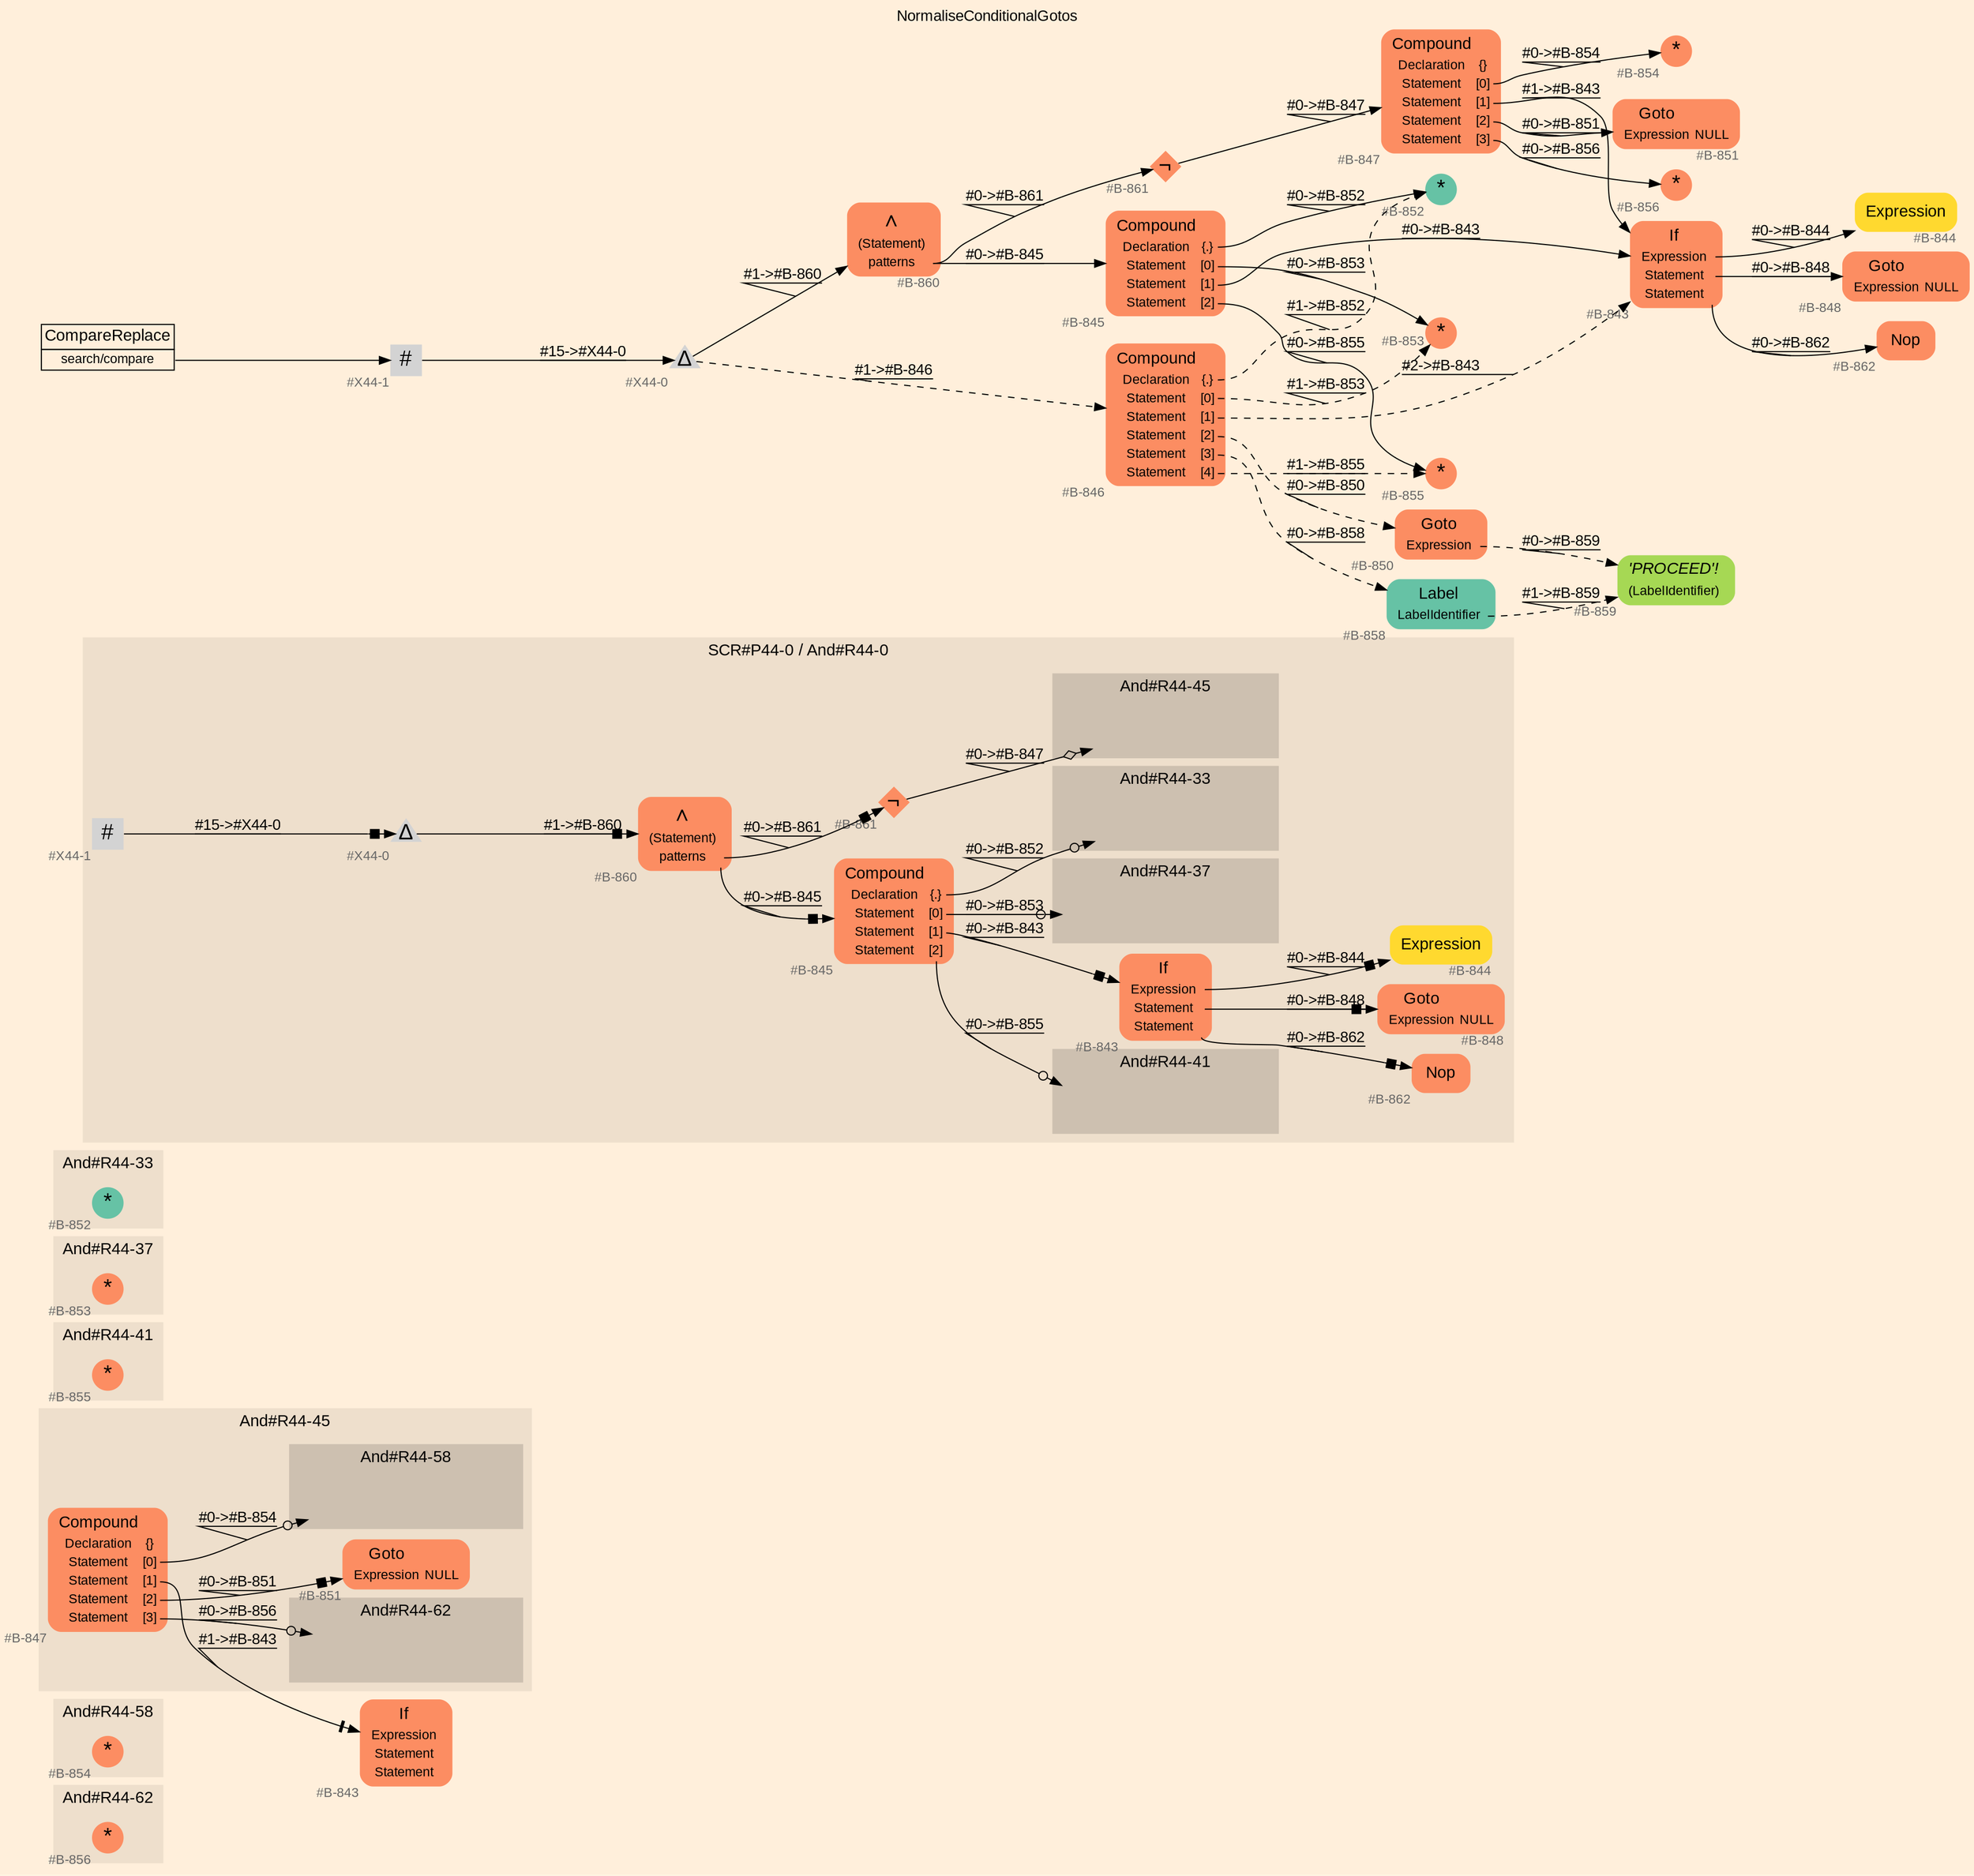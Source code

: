 digraph "NormaliseConditionalGotos" {
label = "NormaliseConditionalGotos"
labelloc = t
graph [
    rankdir = "LR"
    ranksep = 0.3
    bgcolor = antiquewhite1
    color = black
    fontcolor = black
    fontname = "Arial"
];
node [
    fontname = "Arial"
];
edge [
    fontname = "Arial"
];

// -------------------- figure And#R44-62 --------------------
// -------- region And#R44-62 ----------
subgraph "clusterAnd#R44-62" {
    label = "And#R44-62"
    style = "filled"
    color = antiquewhite2
    fontsize = "15"
    // -------- block And#R44-62/#B-856 ----------
    "And#R44-62/#B-856" [
        fillcolor = "/set28/2"
        xlabel = "#B-856"
        fontsize = "12"
        fontcolor = grey40
        shape = "circle"
        label = <<FONT COLOR="black" POINT-SIZE="20">*</FONT>>
        style = "filled"
        penwidth = 0.0
        fixedsize = true
        width = 0.4
        height = 0.4
    ];
    
}


// -------------------- figure And#R44-58 --------------------
// -------- region And#R44-58 ----------
subgraph "clusterAnd#R44-58" {
    label = "And#R44-58"
    style = "filled"
    color = antiquewhite2
    fontsize = "15"
    // -------- block And#R44-58/#B-854 ----------
    "And#R44-58/#B-854" [
        fillcolor = "/set28/2"
        xlabel = "#B-854"
        fontsize = "12"
        fontcolor = grey40
        shape = "circle"
        label = <<FONT COLOR="black" POINT-SIZE="20">*</FONT>>
        style = "filled"
        penwidth = 0.0
        fixedsize = true
        width = 0.4
        height = 0.4
    ];
    
}


// -------------------- figure And#R44-45 --------------------
// -------- region And#R44-45 ----------
subgraph "clusterAnd#R44-45" {
    label = "And#R44-45"
    style = "filled"
    color = antiquewhite2
    fontsize = "15"
    // -------- block And#R44-45/#B-847 ----------
    "And#R44-45/#B-847" [
        fillcolor = "/set28/2"
        xlabel = "#B-847"
        fontsize = "12"
        fontcolor = grey40
        shape = "plaintext"
        label = <<TABLE BORDER="0" CELLBORDER="0" CELLSPACING="0">
         <TR><TD><FONT COLOR="black" POINT-SIZE="15">Compound</FONT></TD></TR>
         <TR><TD><FONT COLOR="black" POINT-SIZE="12">Declaration</FONT></TD><TD PORT="port0"><FONT COLOR="black" POINT-SIZE="12">{}</FONT></TD></TR>
         <TR><TD><FONT COLOR="black" POINT-SIZE="12">Statement</FONT></TD><TD PORT="port1"><FONT COLOR="black" POINT-SIZE="12">[0]</FONT></TD></TR>
         <TR><TD><FONT COLOR="black" POINT-SIZE="12">Statement</FONT></TD><TD PORT="port2"><FONT COLOR="black" POINT-SIZE="12">[1]</FONT></TD></TR>
         <TR><TD><FONT COLOR="black" POINT-SIZE="12">Statement</FONT></TD><TD PORT="port3"><FONT COLOR="black" POINT-SIZE="12">[2]</FONT></TD></TR>
         <TR><TD><FONT COLOR="black" POINT-SIZE="12">Statement</FONT></TD><TD PORT="port4"><FONT COLOR="black" POINT-SIZE="12">[3]</FONT></TD></TR>
        </TABLE>>
        style = "rounded,filled"
    ];
    
    // -------- block And#R44-45/#B-851 ----------
    "And#R44-45/#B-851" [
        fillcolor = "/set28/2"
        xlabel = "#B-851"
        fontsize = "12"
        fontcolor = grey40
        shape = "plaintext"
        label = <<TABLE BORDER="0" CELLBORDER="0" CELLSPACING="0">
         <TR><TD><FONT COLOR="black" POINT-SIZE="15">Goto</FONT></TD></TR>
         <TR><TD><FONT COLOR="black" POINT-SIZE="12">Expression</FONT></TD><TD PORT="port0"><FONT COLOR="black" POINT-SIZE="12">NULL</FONT></TD></TR>
        </TABLE>>
        style = "rounded,filled"
    ];
    
    // -------- region And#R44-45/And#R44-58 ----------
    subgraph "clusterAnd#R44-45/And#R44-58" {
        label = "And#R44-58"
        style = "filled"
        color = antiquewhite3
        fontsize = "15"
        // -------- block And#R44-45/And#R44-58/#B-854 ----------
        "And#R44-45/And#R44-58/#B-854" [
            fillcolor = "/set28/2"
            xlabel = "#B-854"
            fontsize = "12"
            fontcolor = grey40
            shape = "none"
            style = "invisible"
        ];
        
    }
    
    // -------- region And#R44-45/And#R44-62 ----------
    subgraph "clusterAnd#R44-45/And#R44-62" {
        label = "And#R44-62"
        style = "filled"
        color = antiquewhite3
        fontsize = "15"
        // -------- block And#R44-45/And#R44-62/#B-856 ----------
        "And#R44-45/And#R44-62/#B-856" [
            fillcolor = "/set28/2"
            xlabel = "#B-856"
            fontsize = "12"
            fontcolor = grey40
            shape = "none"
            style = "invisible"
        ];
        
    }
    
}

// -------- block And#R44-45/#B-843 ----------
"And#R44-45/#B-843" [
    fillcolor = "/set28/2"
    xlabel = "#B-843"
    fontsize = "12"
    fontcolor = grey40
    shape = "plaintext"
    label = <<TABLE BORDER="0" CELLBORDER="0" CELLSPACING="0">
     <TR><TD><FONT COLOR="black" POINT-SIZE="15">If</FONT></TD></TR>
     <TR><TD><FONT COLOR="black" POINT-SIZE="12">Expression</FONT></TD><TD PORT="port0"></TD></TR>
     <TR><TD><FONT COLOR="black" POINT-SIZE="12">Statement</FONT></TD><TD PORT="port1"></TD></TR>
     <TR><TD><FONT COLOR="black" POINT-SIZE="12">Statement</FONT></TD><TD PORT="port2"></TD></TR>
    </TABLE>>
    style = "rounded,filled"
];

"And#R44-45/#B-847":port1 -> "And#R44-45/And#R44-58/#B-854" [
    arrowhead="normalnoneodot"
    label = "#0-&gt;#B-854"
    decorate = true
    color = black
    fontcolor = black
];

"And#R44-45/#B-847":port2 -> "And#R44-45/#B-843" [
    arrowhead="normalnonetee"
    label = "#1-&gt;#B-843"
    decorate = true
    color = black
    fontcolor = black
];

"And#R44-45/#B-847":port3 -> "And#R44-45/#B-851" [
    arrowhead="normalnonebox"
    label = "#0-&gt;#B-851"
    decorate = true
    color = black
    fontcolor = black
];

"And#R44-45/#B-847":port4 -> "And#R44-45/And#R44-62/#B-856" [
    arrowhead="normalnoneodot"
    label = "#0-&gt;#B-856"
    decorate = true
    color = black
    fontcolor = black
];


// -------------------- figure And#R44-41 --------------------
// -------- region And#R44-41 ----------
subgraph "clusterAnd#R44-41" {
    label = "And#R44-41"
    style = "filled"
    color = antiquewhite2
    fontsize = "15"
    // -------- block And#R44-41/#B-855 ----------
    "And#R44-41/#B-855" [
        fillcolor = "/set28/2"
        xlabel = "#B-855"
        fontsize = "12"
        fontcolor = grey40
        shape = "circle"
        label = <<FONT COLOR="black" POINT-SIZE="20">*</FONT>>
        style = "filled"
        penwidth = 0.0
        fixedsize = true
        width = 0.4
        height = 0.4
    ];
    
}


// -------------------- figure And#R44-37 --------------------
// -------- region And#R44-37 ----------
subgraph "clusterAnd#R44-37" {
    label = "And#R44-37"
    style = "filled"
    color = antiquewhite2
    fontsize = "15"
    // -------- block And#R44-37/#B-853 ----------
    "And#R44-37/#B-853" [
        fillcolor = "/set28/2"
        xlabel = "#B-853"
        fontsize = "12"
        fontcolor = grey40
        shape = "circle"
        label = <<FONT COLOR="black" POINT-SIZE="20">*</FONT>>
        style = "filled"
        penwidth = 0.0
        fixedsize = true
        width = 0.4
        height = 0.4
    ];
    
}


// -------------------- figure And#R44-33 --------------------
// -------- region And#R44-33 ----------
subgraph "clusterAnd#R44-33" {
    label = "And#R44-33"
    style = "filled"
    color = antiquewhite2
    fontsize = "15"
    // -------- block And#R44-33/#B-852 ----------
    "And#R44-33/#B-852" [
        fillcolor = "/set28/1"
        xlabel = "#B-852"
        fontsize = "12"
        fontcolor = grey40
        shape = "circle"
        label = <<FONT COLOR="black" POINT-SIZE="20">*</FONT>>
        style = "filled"
        penwidth = 0.0
        fixedsize = true
        width = 0.4
        height = 0.4
    ];
    
}


// -------------------- figure And#R44-0 --------------------
// -------- region And#R44-0 ----------
subgraph "clusterAnd#R44-0" {
    label = "SCR#P44-0 / And#R44-0"
    style = "filled"
    color = antiquewhite2
    fontsize = "15"
    // -------- block And#R44-0/#B-843 ----------
    "And#R44-0/#B-843" [
        fillcolor = "/set28/2"
        xlabel = "#B-843"
        fontsize = "12"
        fontcolor = grey40
        shape = "plaintext"
        label = <<TABLE BORDER="0" CELLBORDER="0" CELLSPACING="0">
         <TR><TD><FONT COLOR="black" POINT-SIZE="15">If</FONT></TD></TR>
         <TR><TD><FONT COLOR="black" POINT-SIZE="12">Expression</FONT></TD><TD PORT="port0"></TD></TR>
         <TR><TD><FONT COLOR="black" POINT-SIZE="12">Statement</FONT></TD><TD PORT="port1"></TD></TR>
         <TR><TD><FONT COLOR="black" POINT-SIZE="12">Statement</FONT></TD><TD PORT="port2"></TD></TR>
        </TABLE>>
        style = "rounded,filled"
    ];
    
    // -------- block And#R44-0/#B-844 ----------
    "And#R44-0/#B-844" [
        fillcolor = "/set28/6"
        xlabel = "#B-844"
        fontsize = "12"
        fontcolor = grey40
        shape = "plaintext"
        label = <<TABLE BORDER="0" CELLBORDER="0" CELLSPACING="0">
         <TR><TD><FONT COLOR="black" POINT-SIZE="15">Expression</FONT></TD></TR>
        </TABLE>>
        style = "rounded,filled"
    ];
    
    // -------- block And#R44-0/#B-845 ----------
    "And#R44-0/#B-845" [
        fillcolor = "/set28/2"
        xlabel = "#B-845"
        fontsize = "12"
        fontcolor = grey40
        shape = "plaintext"
        label = <<TABLE BORDER="0" CELLBORDER="0" CELLSPACING="0">
         <TR><TD><FONT COLOR="black" POINT-SIZE="15">Compound</FONT></TD></TR>
         <TR><TD><FONT COLOR="black" POINT-SIZE="12">Declaration</FONT></TD><TD PORT="port0"><FONT COLOR="black" POINT-SIZE="12">{.}</FONT></TD></TR>
         <TR><TD><FONT COLOR="black" POINT-SIZE="12">Statement</FONT></TD><TD PORT="port1"><FONT COLOR="black" POINT-SIZE="12">[0]</FONT></TD></TR>
         <TR><TD><FONT COLOR="black" POINT-SIZE="12">Statement</FONT></TD><TD PORT="port2"><FONT COLOR="black" POINT-SIZE="12">[1]</FONT></TD></TR>
         <TR><TD><FONT COLOR="black" POINT-SIZE="12">Statement</FONT></TD><TD PORT="port3"><FONT COLOR="black" POINT-SIZE="12">[2]</FONT></TD></TR>
        </TABLE>>
        style = "rounded,filled"
    ];
    
    // -------- block And#R44-0/#B-848 ----------
    "And#R44-0/#B-848" [
        fillcolor = "/set28/2"
        xlabel = "#B-848"
        fontsize = "12"
        fontcolor = grey40
        shape = "plaintext"
        label = <<TABLE BORDER="0" CELLBORDER="0" CELLSPACING="0">
         <TR><TD><FONT COLOR="black" POINT-SIZE="15">Goto</FONT></TD></TR>
         <TR><TD><FONT COLOR="black" POINT-SIZE="12">Expression</FONT></TD><TD PORT="port0"><FONT COLOR="black" POINT-SIZE="12">NULL</FONT></TD></TR>
        </TABLE>>
        style = "rounded,filled"
    ];
    
    // -------- block And#R44-0/#B-860 ----------
    "And#R44-0/#B-860" [
        fillcolor = "/set28/2"
        xlabel = "#B-860"
        fontsize = "12"
        fontcolor = grey40
        shape = "plaintext"
        label = <<TABLE BORDER="0" CELLBORDER="0" CELLSPACING="0">
         <TR><TD><FONT COLOR="black" POINT-SIZE="20">∧</FONT></TD></TR>
         <TR><TD><FONT COLOR="black" POINT-SIZE="12">(Statement)</FONT></TD><TD PORT="port0"></TD></TR>
         <TR><TD><FONT COLOR="black" POINT-SIZE="12">patterns</FONT></TD><TD PORT="port1"></TD></TR>
        </TABLE>>
        style = "rounded,filled"
    ];
    
    // -------- block And#R44-0/#B-861 ----------
    "And#R44-0/#B-861" [
        fillcolor = "/set28/2"
        xlabel = "#B-861"
        fontsize = "12"
        fontcolor = grey40
        shape = "diamond"
        label = <<FONT COLOR="black" POINT-SIZE="20">¬</FONT>>
        style = "filled"
        penwidth = 0.0
        fixedsize = true
        width = 0.4
        height = 0.4
    ];
    
    // -------- block And#R44-0/#B-862 ----------
    "And#R44-0/#B-862" [
        fillcolor = "/set28/2"
        xlabel = "#B-862"
        fontsize = "12"
        fontcolor = grey40
        shape = "plaintext"
        label = <<TABLE BORDER="0" CELLBORDER="0" CELLSPACING="0">
         <TR><TD><FONT COLOR="black" POINT-SIZE="15">Nop</FONT></TD></TR>
        </TABLE>>
        style = "rounded,filled"
    ];
    
    // -------- block And#R44-0/#X44-0 ----------
    "And#R44-0/#X44-0" [
        xlabel = "#X44-0"
        fontsize = "12"
        fontcolor = grey40
        shape = "triangle"
        label = <<FONT COLOR="black" POINT-SIZE="20">Δ</FONT>>
        style = "filled"
        penwidth = 0.0
        fixedsize = true
        width = 0.4
        height = 0.4
    ];
    
    // -------- block And#R44-0/#X44-1 ----------
    "And#R44-0/#X44-1" [
        xlabel = "#X44-1"
        fontsize = "12"
        fontcolor = grey40
        shape = "square"
        label = <<FONT COLOR="black" POINT-SIZE="20">#</FONT>>
        style = "filled"
        penwidth = 0.0
        fixedsize = true
        width = 0.4
        height = 0.4
    ];
    
    // -------- region And#R44-0/And#R44-33 ----------
    subgraph "clusterAnd#R44-0/And#R44-33" {
        label = "And#R44-33"
        style = "filled"
        color = antiquewhite3
        fontsize = "15"
        // -------- block And#R44-0/And#R44-33/#B-852 ----------
        "And#R44-0/And#R44-33/#B-852" [
            fillcolor = "/set28/1"
            xlabel = "#B-852"
            fontsize = "12"
            fontcolor = grey40
            shape = "none"
            style = "invisible"
        ];
        
    }
    
    // -------- region And#R44-0/And#R44-37 ----------
    subgraph "clusterAnd#R44-0/And#R44-37" {
        label = "And#R44-37"
        style = "filled"
        color = antiquewhite3
        fontsize = "15"
        // -------- block And#R44-0/And#R44-37/#B-853 ----------
        "And#R44-0/And#R44-37/#B-853" [
            fillcolor = "/set28/2"
            xlabel = "#B-853"
            fontsize = "12"
            fontcolor = grey40
            shape = "none"
            style = "invisible"
        ];
        
    }
    
    // -------- region And#R44-0/And#R44-41 ----------
    subgraph "clusterAnd#R44-0/And#R44-41" {
        label = "And#R44-41"
        style = "filled"
        color = antiquewhite3
        fontsize = "15"
        // -------- block And#R44-0/And#R44-41/#B-855 ----------
        "And#R44-0/And#R44-41/#B-855" [
            fillcolor = "/set28/2"
            xlabel = "#B-855"
            fontsize = "12"
            fontcolor = grey40
            shape = "none"
            style = "invisible"
        ];
        
    }
    
    // -------- region And#R44-0/And#R44-45 ----------
    subgraph "clusterAnd#R44-0/And#R44-45" {
        label = "And#R44-45"
        style = "filled"
        color = antiquewhite3
        fontsize = "15"
        // -------- block And#R44-0/And#R44-45/#B-847 ----------
        "And#R44-0/And#R44-45/#B-847" [
            fillcolor = "/set28/2"
            xlabel = "#B-847"
            fontsize = "12"
            fontcolor = grey40
            shape = "none"
            style = "invisible"
        ];
        
    }
    
}

"And#R44-0/#B-843":port0 -> "And#R44-0/#B-844" [
    arrowhead="normalnonebox"
    label = "#0-&gt;#B-844"
    decorate = true
    color = black
    fontcolor = black
];

"And#R44-0/#B-843":port1 -> "And#R44-0/#B-848" [
    arrowhead="normalnonebox"
    label = "#0-&gt;#B-848"
    decorate = true
    color = black
    fontcolor = black
];

"And#R44-0/#B-843":port2 -> "And#R44-0/#B-862" [
    arrowhead="normalnonebox"
    label = "#0-&gt;#B-862"
    decorate = true
    color = black
    fontcolor = black
];

"And#R44-0/#B-845":port0 -> "And#R44-0/And#R44-33/#B-852" [
    arrowhead="normalnoneodot"
    label = "#0-&gt;#B-852"
    decorate = true
    color = black
    fontcolor = black
];

"And#R44-0/#B-845":port1 -> "And#R44-0/And#R44-37/#B-853" [
    arrowhead="normalnoneodot"
    label = "#0-&gt;#B-853"
    decorate = true
    color = black
    fontcolor = black
];

"And#R44-0/#B-845":port2 -> "And#R44-0/#B-843" [
    arrowhead="normalnonebox"
    label = "#0-&gt;#B-843"
    decorate = true
    color = black
    fontcolor = black
];

"And#R44-0/#B-845":port3 -> "And#R44-0/And#R44-41/#B-855" [
    arrowhead="normalnoneodot"
    label = "#0-&gt;#B-855"
    decorate = true
    color = black
    fontcolor = black
];

"And#R44-0/#B-860":port1 -> "And#R44-0/#B-845" [
    arrowhead="normalnonebox"
    label = "#0-&gt;#B-845"
    decorate = true
    color = black
    fontcolor = black
];

"And#R44-0/#B-860":port1 -> "And#R44-0/#B-861" [
    arrowhead="normalnonebox"
    label = "#0-&gt;#B-861"
    decorate = true
    color = black
    fontcolor = black
];

"And#R44-0/#B-861" -> "And#R44-0/And#R44-45/#B-847" [
    arrowhead="normalnoneodiamond"
    label = "#0-&gt;#B-847"
    decorate = true
    color = black
    fontcolor = black
];

"And#R44-0/#X44-0" -> "And#R44-0/#B-860" [
    arrowhead="normalnonebox"
    label = "#1-&gt;#B-860"
    decorate = true
    color = black
    fontcolor = black
];

"And#R44-0/#X44-1" -> "And#R44-0/#X44-0" [
    arrowhead="normalnonebox"
    label = "#15-&gt;#X44-0"
    decorate = true
    color = black
    fontcolor = black
];


// -------------------- transformation figure --------------------
// -------- block CR#X44-2 ----------
"CR#X44-2" [
    fillcolor = antiquewhite1
    fontsize = "12"
    fontcolor = grey40
    shape = "plaintext"
    label = <<TABLE BORDER="0" CELLBORDER="1" CELLSPACING="0">
     <TR><TD><FONT COLOR="black" POINT-SIZE="15">CompareReplace</FONT></TD></TR>
     <TR><TD PORT="port0"><FONT COLOR="black" POINT-SIZE="12">search/compare</FONT></TD></TR>
    </TABLE>>
    style = "filled"
    color = black
];

// -------- block #X44-1 ----------
"#X44-1" [
    xlabel = "#X44-1"
    fontsize = "12"
    fontcolor = grey40
    shape = "square"
    label = <<FONT COLOR="black" POINT-SIZE="20">#</FONT>>
    style = "filled"
    penwidth = 0.0
    fixedsize = true
    width = 0.4
    height = 0.4
];

// -------- block #X44-0 ----------
"#X44-0" [
    xlabel = "#X44-0"
    fontsize = "12"
    fontcolor = grey40
    shape = "triangle"
    label = <<FONT COLOR="black" POINT-SIZE="20">Δ</FONT>>
    style = "filled"
    penwidth = 0.0
    fixedsize = true
    width = 0.4
    height = 0.4
];

// -------- block #B-860 ----------
"#B-860" [
    fillcolor = "/set28/2"
    xlabel = "#B-860"
    fontsize = "12"
    fontcolor = grey40
    shape = "plaintext"
    label = <<TABLE BORDER="0" CELLBORDER="0" CELLSPACING="0">
     <TR><TD><FONT COLOR="black" POINT-SIZE="20">∧</FONT></TD></TR>
     <TR><TD><FONT COLOR="black" POINT-SIZE="12">(Statement)</FONT></TD><TD PORT="port0"></TD></TR>
     <TR><TD><FONT COLOR="black" POINT-SIZE="12">patterns</FONT></TD><TD PORT="port1"></TD></TR>
    </TABLE>>
    style = "rounded,filled"
];

// -------- block #B-845 ----------
"#B-845" [
    fillcolor = "/set28/2"
    xlabel = "#B-845"
    fontsize = "12"
    fontcolor = grey40
    shape = "plaintext"
    label = <<TABLE BORDER="0" CELLBORDER="0" CELLSPACING="0">
     <TR><TD><FONT COLOR="black" POINT-SIZE="15">Compound</FONT></TD></TR>
     <TR><TD><FONT COLOR="black" POINT-SIZE="12">Declaration</FONT></TD><TD PORT="port0"><FONT COLOR="black" POINT-SIZE="12">{.}</FONT></TD></TR>
     <TR><TD><FONT COLOR="black" POINT-SIZE="12">Statement</FONT></TD><TD PORT="port1"><FONT COLOR="black" POINT-SIZE="12">[0]</FONT></TD></TR>
     <TR><TD><FONT COLOR="black" POINT-SIZE="12">Statement</FONT></TD><TD PORT="port2"><FONT COLOR="black" POINT-SIZE="12">[1]</FONT></TD></TR>
     <TR><TD><FONT COLOR="black" POINT-SIZE="12">Statement</FONT></TD><TD PORT="port3"><FONT COLOR="black" POINT-SIZE="12">[2]</FONT></TD></TR>
    </TABLE>>
    style = "rounded,filled"
];

// -------- block #B-852 ----------
"#B-852" [
    fillcolor = "/set28/1"
    xlabel = "#B-852"
    fontsize = "12"
    fontcolor = grey40
    shape = "circle"
    label = <<FONT COLOR="black" POINT-SIZE="20">*</FONT>>
    style = "filled"
    penwidth = 0.0
    fixedsize = true
    width = 0.4
    height = 0.4
];

// -------- block #B-853 ----------
"#B-853" [
    fillcolor = "/set28/2"
    xlabel = "#B-853"
    fontsize = "12"
    fontcolor = grey40
    shape = "circle"
    label = <<FONT COLOR="black" POINT-SIZE="20">*</FONT>>
    style = "filled"
    penwidth = 0.0
    fixedsize = true
    width = 0.4
    height = 0.4
];

// -------- block #B-843 ----------
"#B-843" [
    fillcolor = "/set28/2"
    xlabel = "#B-843"
    fontsize = "12"
    fontcolor = grey40
    shape = "plaintext"
    label = <<TABLE BORDER="0" CELLBORDER="0" CELLSPACING="0">
     <TR><TD><FONT COLOR="black" POINT-SIZE="15">If</FONT></TD></TR>
     <TR><TD><FONT COLOR="black" POINT-SIZE="12">Expression</FONT></TD><TD PORT="port0"></TD></TR>
     <TR><TD><FONT COLOR="black" POINT-SIZE="12">Statement</FONT></TD><TD PORT="port1"></TD></TR>
     <TR><TD><FONT COLOR="black" POINT-SIZE="12">Statement</FONT></TD><TD PORT="port2"></TD></TR>
    </TABLE>>
    style = "rounded,filled"
];

// -------- block #B-844 ----------
"#B-844" [
    fillcolor = "/set28/6"
    xlabel = "#B-844"
    fontsize = "12"
    fontcolor = grey40
    shape = "plaintext"
    label = <<TABLE BORDER="0" CELLBORDER="0" CELLSPACING="0">
     <TR><TD><FONT COLOR="black" POINT-SIZE="15">Expression</FONT></TD></TR>
    </TABLE>>
    style = "rounded,filled"
];

// -------- block #B-848 ----------
"#B-848" [
    fillcolor = "/set28/2"
    xlabel = "#B-848"
    fontsize = "12"
    fontcolor = grey40
    shape = "plaintext"
    label = <<TABLE BORDER="0" CELLBORDER="0" CELLSPACING="0">
     <TR><TD><FONT COLOR="black" POINT-SIZE="15">Goto</FONT></TD></TR>
     <TR><TD><FONT COLOR="black" POINT-SIZE="12">Expression</FONT></TD><TD PORT="port0"><FONT COLOR="black" POINT-SIZE="12">NULL</FONT></TD></TR>
    </TABLE>>
    style = "rounded,filled"
];

// -------- block #B-862 ----------
"#B-862" [
    fillcolor = "/set28/2"
    xlabel = "#B-862"
    fontsize = "12"
    fontcolor = grey40
    shape = "plaintext"
    label = <<TABLE BORDER="0" CELLBORDER="0" CELLSPACING="0">
     <TR><TD><FONT COLOR="black" POINT-SIZE="15">Nop</FONT></TD></TR>
    </TABLE>>
    style = "rounded,filled"
];

// -------- block #B-855 ----------
"#B-855" [
    fillcolor = "/set28/2"
    xlabel = "#B-855"
    fontsize = "12"
    fontcolor = grey40
    shape = "circle"
    label = <<FONT COLOR="black" POINT-SIZE="20">*</FONT>>
    style = "filled"
    penwidth = 0.0
    fixedsize = true
    width = 0.4
    height = 0.4
];

// -------- block #B-861 ----------
"#B-861" [
    fillcolor = "/set28/2"
    xlabel = "#B-861"
    fontsize = "12"
    fontcolor = grey40
    shape = "diamond"
    label = <<FONT COLOR="black" POINT-SIZE="20">¬</FONT>>
    style = "filled"
    penwidth = 0.0
    fixedsize = true
    width = 0.4
    height = 0.4
];

// -------- block #B-847 ----------
"#B-847" [
    fillcolor = "/set28/2"
    xlabel = "#B-847"
    fontsize = "12"
    fontcolor = grey40
    shape = "plaintext"
    label = <<TABLE BORDER="0" CELLBORDER="0" CELLSPACING="0">
     <TR><TD><FONT COLOR="black" POINT-SIZE="15">Compound</FONT></TD></TR>
     <TR><TD><FONT COLOR="black" POINT-SIZE="12">Declaration</FONT></TD><TD PORT="port0"><FONT COLOR="black" POINT-SIZE="12">{}</FONT></TD></TR>
     <TR><TD><FONT COLOR="black" POINT-SIZE="12">Statement</FONT></TD><TD PORT="port1"><FONT COLOR="black" POINT-SIZE="12">[0]</FONT></TD></TR>
     <TR><TD><FONT COLOR="black" POINT-SIZE="12">Statement</FONT></TD><TD PORT="port2"><FONT COLOR="black" POINT-SIZE="12">[1]</FONT></TD></TR>
     <TR><TD><FONT COLOR="black" POINT-SIZE="12">Statement</FONT></TD><TD PORT="port3"><FONT COLOR="black" POINT-SIZE="12">[2]</FONT></TD></TR>
     <TR><TD><FONT COLOR="black" POINT-SIZE="12">Statement</FONT></TD><TD PORT="port4"><FONT COLOR="black" POINT-SIZE="12">[3]</FONT></TD></TR>
    </TABLE>>
    style = "rounded,filled"
];

// -------- block #B-854 ----------
"#B-854" [
    fillcolor = "/set28/2"
    xlabel = "#B-854"
    fontsize = "12"
    fontcolor = grey40
    shape = "circle"
    label = <<FONT COLOR="black" POINT-SIZE="20">*</FONT>>
    style = "filled"
    penwidth = 0.0
    fixedsize = true
    width = 0.4
    height = 0.4
];

// -------- block #B-851 ----------
"#B-851" [
    fillcolor = "/set28/2"
    xlabel = "#B-851"
    fontsize = "12"
    fontcolor = grey40
    shape = "plaintext"
    label = <<TABLE BORDER="0" CELLBORDER="0" CELLSPACING="0">
     <TR><TD><FONT COLOR="black" POINT-SIZE="15">Goto</FONT></TD></TR>
     <TR><TD><FONT COLOR="black" POINT-SIZE="12">Expression</FONT></TD><TD PORT="port0"><FONT COLOR="black" POINT-SIZE="12">NULL</FONT></TD></TR>
    </TABLE>>
    style = "rounded,filled"
];

// -------- block #B-856 ----------
"#B-856" [
    fillcolor = "/set28/2"
    xlabel = "#B-856"
    fontsize = "12"
    fontcolor = grey40
    shape = "circle"
    label = <<FONT COLOR="black" POINT-SIZE="20">*</FONT>>
    style = "filled"
    penwidth = 0.0
    fixedsize = true
    width = 0.4
    height = 0.4
];

// -------- block #B-846 ----------
"#B-846" [
    fillcolor = "/set28/2"
    xlabel = "#B-846"
    fontsize = "12"
    fontcolor = grey40
    shape = "plaintext"
    label = <<TABLE BORDER="0" CELLBORDER="0" CELLSPACING="0">
     <TR><TD><FONT COLOR="black" POINT-SIZE="15">Compound</FONT></TD></TR>
     <TR><TD><FONT COLOR="black" POINT-SIZE="12">Declaration</FONT></TD><TD PORT="port0"><FONT COLOR="black" POINT-SIZE="12">{.}</FONT></TD></TR>
     <TR><TD><FONT COLOR="black" POINT-SIZE="12">Statement</FONT></TD><TD PORT="port1"><FONT COLOR="black" POINT-SIZE="12">[0]</FONT></TD></TR>
     <TR><TD><FONT COLOR="black" POINT-SIZE="12">Statement</FONT></TD><TD PORT="port2"><FONT COLOR="black" POINT-SIZE="12">[1]</FONT></TD></TR>
     <TR><TD><FONT COLOR="black" POINT-SIZE="12">Statement</FONT></TD><TD PORT="port3"><FONT COLOR="black" POINT-SIZE="12">[2]</FONT></TD></TR>
     <TR><TD><FONT COLOR="black" POINT-SIZE="12">Statement</FONT></TD><TD PORT="port4"><FONT COLOR="black" POINT-SIZE="12">[3]</FONT></TD></TR>
     <TR><TD><FONT COLOR="black" POINT-SIZE="12">Statement</FONT></TD><TD PORT="port5"><FONT COLOR="black" POINT-SIZE="12">[4]</FONT></TD></TR>
    </TABLE>>
    style = "rounded,filled"
];

// -------- block #B-850 ----------
"#B-850" [
    fillcolor = "/set28/2"
    xlabel = "#B-850"
    fontsize = "12"
    fontcolor = grey40
    shape = "plaintext"
    label = <<TABLE BORDER="0" CELLBORDER="0" CELLSPACING="0">
     <TR><TD><FONT COLOR="black" POINT-SIZE="15">Goto</FONT></TD></TR>
     <TR><TD><FONT COLOR="black" POINT-SIZE="12">Expression</FONT></TD><TD PORT="port0"></TD></TR>
    </TABLE>>
    style = "rounded,filled"
];

// -------- block #B-859 ----------
"#B-859" [
    fillcolor = "/set28/5"
    xlabel = "#B-859"
    fontsize = "12"
    fontcolor = grey40
    shape = "plaintext"
    label = <<TABLE BORDER="0" CELLBORDER="0" CELLSPACING="0">
     <TR><TD><FONT COLOR="black" POINT-SIZE="15"><I>'PROCEED'!</I></FONT></TD></TR>
     <TR><TD><FONT COLOR="black" POINT-SIZE="12">(LabelIdentifier)</FONT></TD><TD PORT="port0"></TD></TR>
    </TABLE>>
    style = "rounded,filled"
];

// -------- block #B-858 ----------
"#B-858" [
    fillcolor = "/set28/1"
    xlabel = "#B-858"
    fontsize = "12"
    fontcolor = grey40
    shape = "plaintext"
    label = <<TABLE BORDER="0" CELLBORDER="0" CELLSPACING="0">
     <TR><TD><FONT COLOR="black" POINT-SIZE="15">Label</FONT></TD></TR>
     <TR><TD><FONT COLOR="black" POINT-SIZE="12">LabelIdentifier</FONT></TD><TD PORT="port0"></TD></TR>
    </TABLE>>
    style = "rounded,filled"
];

"CR#X44-2":port0 -> "#X44-1" [
    label = ""
    decorate = true
    color = black
    fontcolor = black
];

"#X44-1" -> "#X44-0" [
    label = "#15-&gt;#X44-0"
    decorate = true
    color = black
    fontcolor = black
];

"#X44-0" -> "#B-860" [
    label = "#1-&gt;#B-860"
    decorate = true
    color = black
    fontcolor = black
];

"#X44-0" -> "#B-846" [
    style="dashed"
    label = "#1-&gt;#B-846"
    decorate = true
    color = black
    fontcolor = black
];

"#B-860":port1 -> "#B-845" [
    label = "#0-&gt;#B-845"
    decorate = true
    color = black
    fontcolor = black
];

"#B-860":port1 -> "#B-861" [
    label = "#0-&gt;#B-861"
    decorate = true
    color = black
    fontcolor = black
];

"#B-845":port0 -> "#B-852" [
    label = "#0-&gt;#B-852"
    decorate = true
    color = black
    fontcolor = black
];

"#B-845":port1 -> "#B-853" [
    label = "#0-&gt;#B-853"
    decorate = true
    color = black
    fontcolor = black
];

"#B-845":port2 -> "#B-843" [
    label = "#0-&gt;#B-843"
    decorate = true
    color = black
    fontcolor = black
];

"#B-845":port3 -> "#B-855" [
    label = "#0-&gt;#B-855"
    decorate = true
    color = black
    fontcolor = black
];

"#B-843":port0 -> "#B-844" [
    label = "#0-&gt;#B-844"
    decorate = true
    color = black
    fontcolor = black
];

"#B-843":port1 -> "#B-848" [
    label = "#0-&gt;#B-848"
    decorate = true
    color = black
    fontcolor = black
];

"#B-843":port2 -> "#B-862" [
    label = "#0-&gt;#B-862"
    decorate = true
    color = black
    fontcolor = black
];

"#B-861" -> "#B-847" [
    label = "#0-&gt;#B-847"
    decorate = true
    color = black
    fontcolor = black
];

"#B-847":port1 -> "#B-854" [
    label = "#0-&gt;#B-854"
    decorate = true
    color = black
    fontcolor = black
];

"#B-847":port2 -> "#B-843" [
    label = "#1-&gt;#B-843"
    decorate = true
    color = black
    fontcolor = black
];

"#B-847":port3 -> "#B-851" [
    label = "#0-&gt;#B-851"
    decorate = true
    color = black
    fontcolor = black
];

"#B-847":port4 -> "#B-856" [
    label = "#0-&gt;#B-856"
    decorate = true
    color = black
    fontcolor = black
];

"#B-846":port0 -> "#B-852" [
    style="dashed"
    label = "#1-&gt;#B-852"
    decorate = true
    color = black
    fontcolor = black
];

"#B-846":port1 -> "#B-853" [
    style="dashed"
    label = "#1-&gt;#B-853"
    decorate = true
    color = black
    fontcolor = black
];

"#B-846":port2 -> "#B-843" [
    style="dashed"
    label = "#2-&gt;#B-843"
    decorate = true
    color = black
    fontcolor = black
];

"#B-846":port3 -> "#B-850" [
    style="dashed"
    label = "#0-&gt;#B-850"
    decorate = true
    color = black
    fontcolor = black
];

"#B-846":port4 -> "#B-858" [
    style="dashed"
    label = "#0-&gt;#B-858"
    decorate = true
    color = black
    fontcolor = black
];

"#B-846":port5 -> "#B-855" [
    style="dashed"
    label = "#1-&gt;#B-855"
    decorate = true
    color = black
    fontcolor = black
];

"#B-850":port0 -> "#B-859" [
    style="dashed"
    label = "#0-&gt;#B-859"
    decorate = true
    color = black
    fontcolor = black
];

"#B-858":port0 -> "#B-859" [
    style="dashed"
    label = "#1-&gt;#B-859"
    decorate = true
    color = black
    fontcolor = black
];


}
